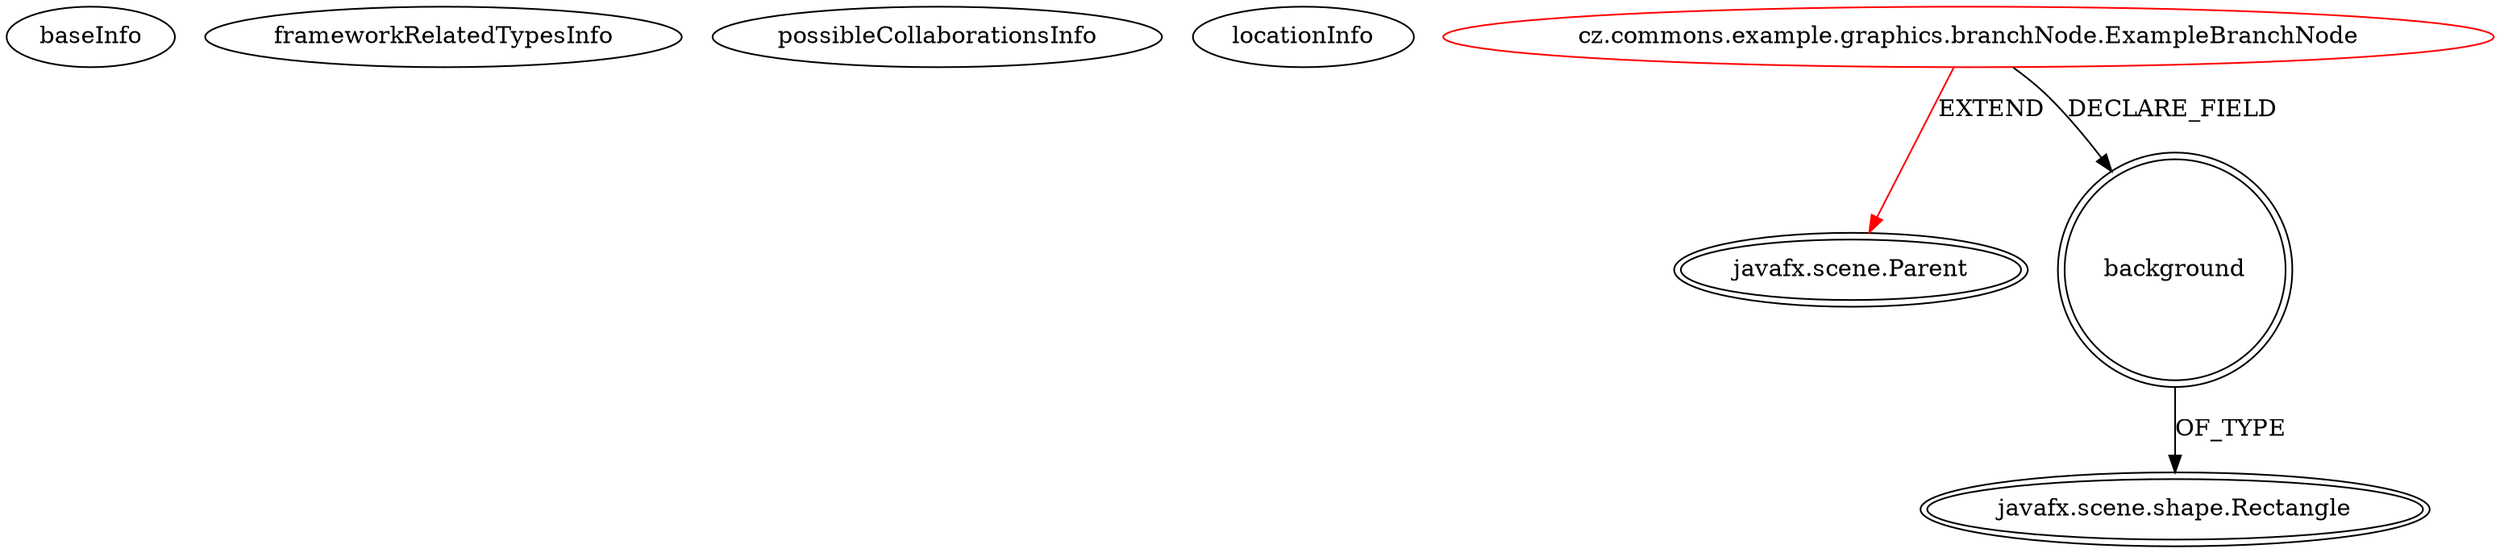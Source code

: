 digraph {
baseInfo[graphId=915,category="extension_graph",isAnonymous=false,possibleRelation=false]
frameworkRelatedTypesInfo[0="javafx.scene.Parent"]
possibleCollaborationsInfo[]
locationInfo[projectName="Maxxa-MT-common",filePath="/Maxxa-MT-common/MT-common-master/src/cz/commons/example/graphics/branchNode/ExampleBranchNode.java",contextSignature="ExampleBranchNode",graphId="915"]
0[label="cz.commons.example.graphics.branchNode.ExampleBranchNode",vertexType="ROOT_CLIENT_CLASS_DECLARATION",isFrameworkType=false,color=red]
1[label="javafx.scene.Parent",vertexType="FRAMEWORK_CLASS_TYPE",isFrameworkType=true,peripheries=2]
2[label="background",vertexType="FIELD_DECLARATION",isFrameworkType=true,peripheries=2,shape=circle]
3[label="javafx.scene.shape.Rectangle",vertexType="FRAMEWORK_CLASS_TYPE",isFrameworkType=true,peripheries=2]
0->1[label="EXTEND",color=red]
0->2[label="DECLARE_FIELD"]
2->3[label="OF_TYPE"]
}
